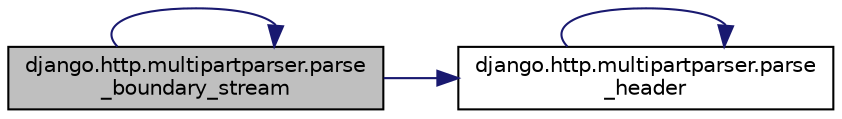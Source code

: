 digraph "django.http.multipartparser.parse_boundary_stream"
{
 // LATEX_PDF_SIZE
  edge [fontname="Helvetica",fontsize="10",labelfontname="Helvetica",labelfontsize="10"];
  node [fontname="Helvetica",fontsize="10",shape=record];
  rankdir="LR";
  Node1 [label="django.http.multipartparser.parse\l_boundary_stream",height=0.2,width=0.4,color="black", fillcolor="grey75", style="filled", fontcolor="black",tooltip=" "];
  Node1 -> Node1 [color="midnightblue",fontsize="10",style="solid",fontname="Helvetica"];
  Node1 -> Node2 [color="midnightblue",fontsize="10",style="solid",fontname="Helvetica"];
  Node2 [label="django.http.multipartparser.parse\l_header",height=0.2,width=0.4,color="black", fillcolor="white", style="filled",URL="$d2/d3f/namespacedjango_1_1http_1_1multipartparser.html#a25d8febf61b58f5ff135c6cbd0802bd4",tooltip=" "];
  Node2 -> Node2 [color="midnightblue",fontsize="10",style="solid",fontname="Helvetica"];
}

